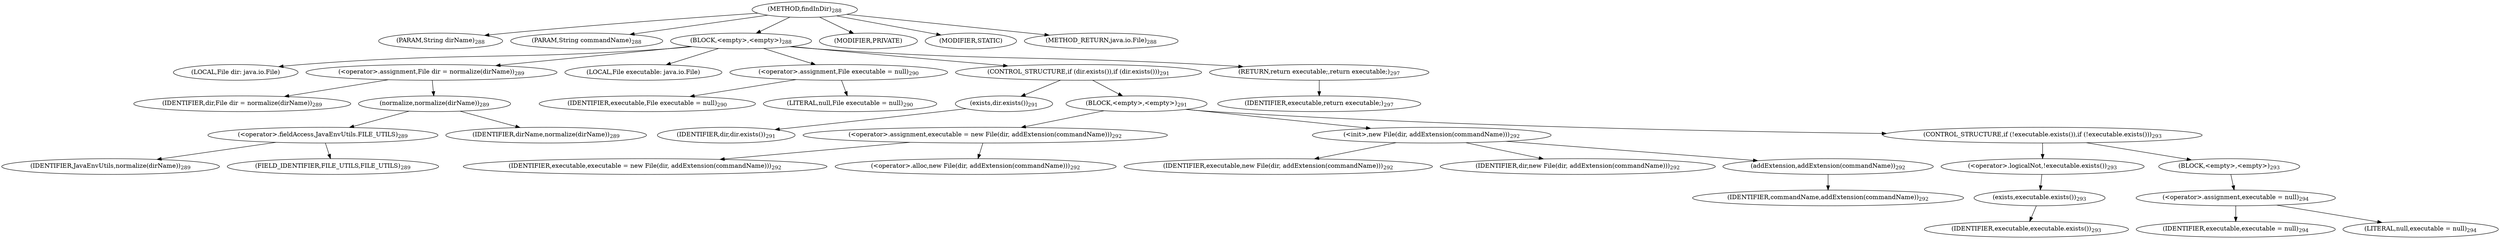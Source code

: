 digraph "findInDir" {  
"261" [label = <(METHOD,findInDir)<SUB>288</SUB>> ]
"262" [label = <(PARAM,String dirName)<SUB>288</SUB>> ]
"263" [label = <(PARAM,String commandName)<SUB>288</SUB>> ]
"264" [label = <(BLOCK,&lt;empty&gt;,&lt;empty&gt;)<SUB>288</SUB>> ]
"265" [label = <(LOCAL,File dir: java.io.File)> ]
"266" [label = <(&lt;operator&gt;.assignment,File dir = normalize(dirName))<SUB>289</SUB>> ]
"267" [label = <(IDENTIFIER,dir,File dir = normalize(dirName))<SUB>289</SUB>> ]
"268" [label = <(normalize,normalize(dirName))<SUB>289</SUB>> ]
"269" [label = <(&lt;operator&gt;.fieldAccess,JavaEnvUtils.FILE_UTILS)<SUB>289</SUB>> ]
"270" [label = <(IDENTIFIER,JavaEnvUtils,normalize(dirName))<SUB>289</SUB>> ]
"271" [label = <(FIELD_IDENTIFIER,FILE_UTILS,FILE_UTILS)<SUB>289</SUB>> ]
"272" [label = <(IDENTIFIER,dirName,normalize(dirName))<SUB>289</SUB>> ]
"4" [label = <(LOCAL,File executable: java.io.File)> ]
"273" [label = <(&lt;operator&gt;.assignment,File executable = null)<SUB>290</SUB>> ]
"274" [label = <(IDENTIFIER,executable,File executable = null)<SUB>290</SUB>> ]
"275" [label = <(LITERAL,null,File executable = null)<SUB>290</SUB>> ]
"276" [label = <(CONTROL_STRUCTURE,if (dir.exists()),if (dir.exists()))<SUB>291</SUB>> ]
"277" [label = <(exists,dir.exists())<SUB>291</SUB>> ]
"278" [label = <(IDENTIFIER,dir,dir.exists())<SUB>291</SUB>> ]
"279" [label = <(BLOCK,&lt;empty&gt;,&lt;empty&gt;)<SUB>291</SUB>> ]
"280" [label = <(&lt;operator&gt;.assignment,executable = new File(dir, addExtension(commandName)))<SUB>292</SUB>> ]
"281" [label = <(IDENTIFIER,executable,executable = new File(dir, addExtension(commandName)))<SUB>292</SUB>> ]
"282" [label = <(&lt;operator&gt;.alloc,new File(dir, addExtension(commandName)))<SUB>292</SUB>> ]
"283" [label = <(&lt;init&gt;,new File(dir, addExtension(commandName)))<SUB>292</SUB>> ]
"3" [label = <(IDENTIFIER,executable,new File(dir, addExtension(commandName)))<SUB>292</SUB>> ]
"284" [label = <(IDENTIFIER,dir,new File(dir, addExtension(commandName)))<SUB>292</SUB>> ]
"285" [label = <(addExtension,addExtension(commandName))<SUB>292</SUB>> ]
"286" [label = <(IDENTIFIER,commandName,addExtension(commandName))<SUB>292</SUB>> ]
"287" [label = <(CONTROL_STRUCTURE,if (!executable.exists()),if (!executable.exists()))<SUB>293</SUB>> ]
"288" [label = <(&lt;operator&gt;.logicalNot,!executable.exists())<SUB>293</SUB>> ]
"289" [label = <(exists,executable.exists())<SUB>293</SUB>> ]
"290" [label = <(IDENTIFIER,executable,executable.exists())<SUB>293</SUB>> ]
"291" [label = <(BLOCK,&lt;empty&gt;,&lt;empty&gt;)<SUB>293</SUB>> ]
"292" [label = <(&lt;operator&gt;.assignment,executable = null)<SUB>294</SUB>> ]
"293" [label = <(IDENTIFIER,executable,executable = null)<SUB>294</SUB>> ]
"294" [label = <(LITERAL,null,executable = null)<SUB>294</SUB>> ]
"295" [label = <(RETURN,return executable;,return executable;)<SUB>297</SUB>> ]
"296" [label = <(IDENTIFIER,executable,return executable;)<SUB>297</SUB>> ]
"297" [label = <(MODIFIER,PRIVATE)> ]
"298" [label = <(MODIFIER,STATIC)> ]
"299" [label = <(METHOD_RETURN,java.io.File)<SUB>288</SUB>> ]
  "261" -> "262" 
  "261" -> "263" 
  "261" -> "264" 
  "261" -> "297" 
  "261" -> "298" 
  "261" -> "299" 
  "264" -> "265" 
  "264" -> "266" 
  "264" -> "4" 
  "264" -> "273" 
  "264" -> "276" 
  "264" -> "295" 
  "266" -> "267" 
  "266" -> "268" 
  "268" -> "269" 
  "268" -> "272" 
  "269" -> "270" 
  "269" -> "271" 
  "273" -> "274" 
  "273" -> "275" 
  "276" -> "277" 
  "276" -> "279" 
  "277" -> "278" 
  "279" -> "280" 
  "279" -> "283" 
  "279" -> "287" 
  "280" -> "281" 
  "280" -> "282" 
  "283" -> "3" 
  "283" -> "284" 
  "283" -> "285" 
  "285" -> "286" 
  "287" -> "288" 
  "287" -> "291" 
  "288" -> "289" 
  "289" -> "290" 
  "291" -> "292" 
  "292" -> "293" 
  "292" -> "294" 
  "295" -> "296" 
}
